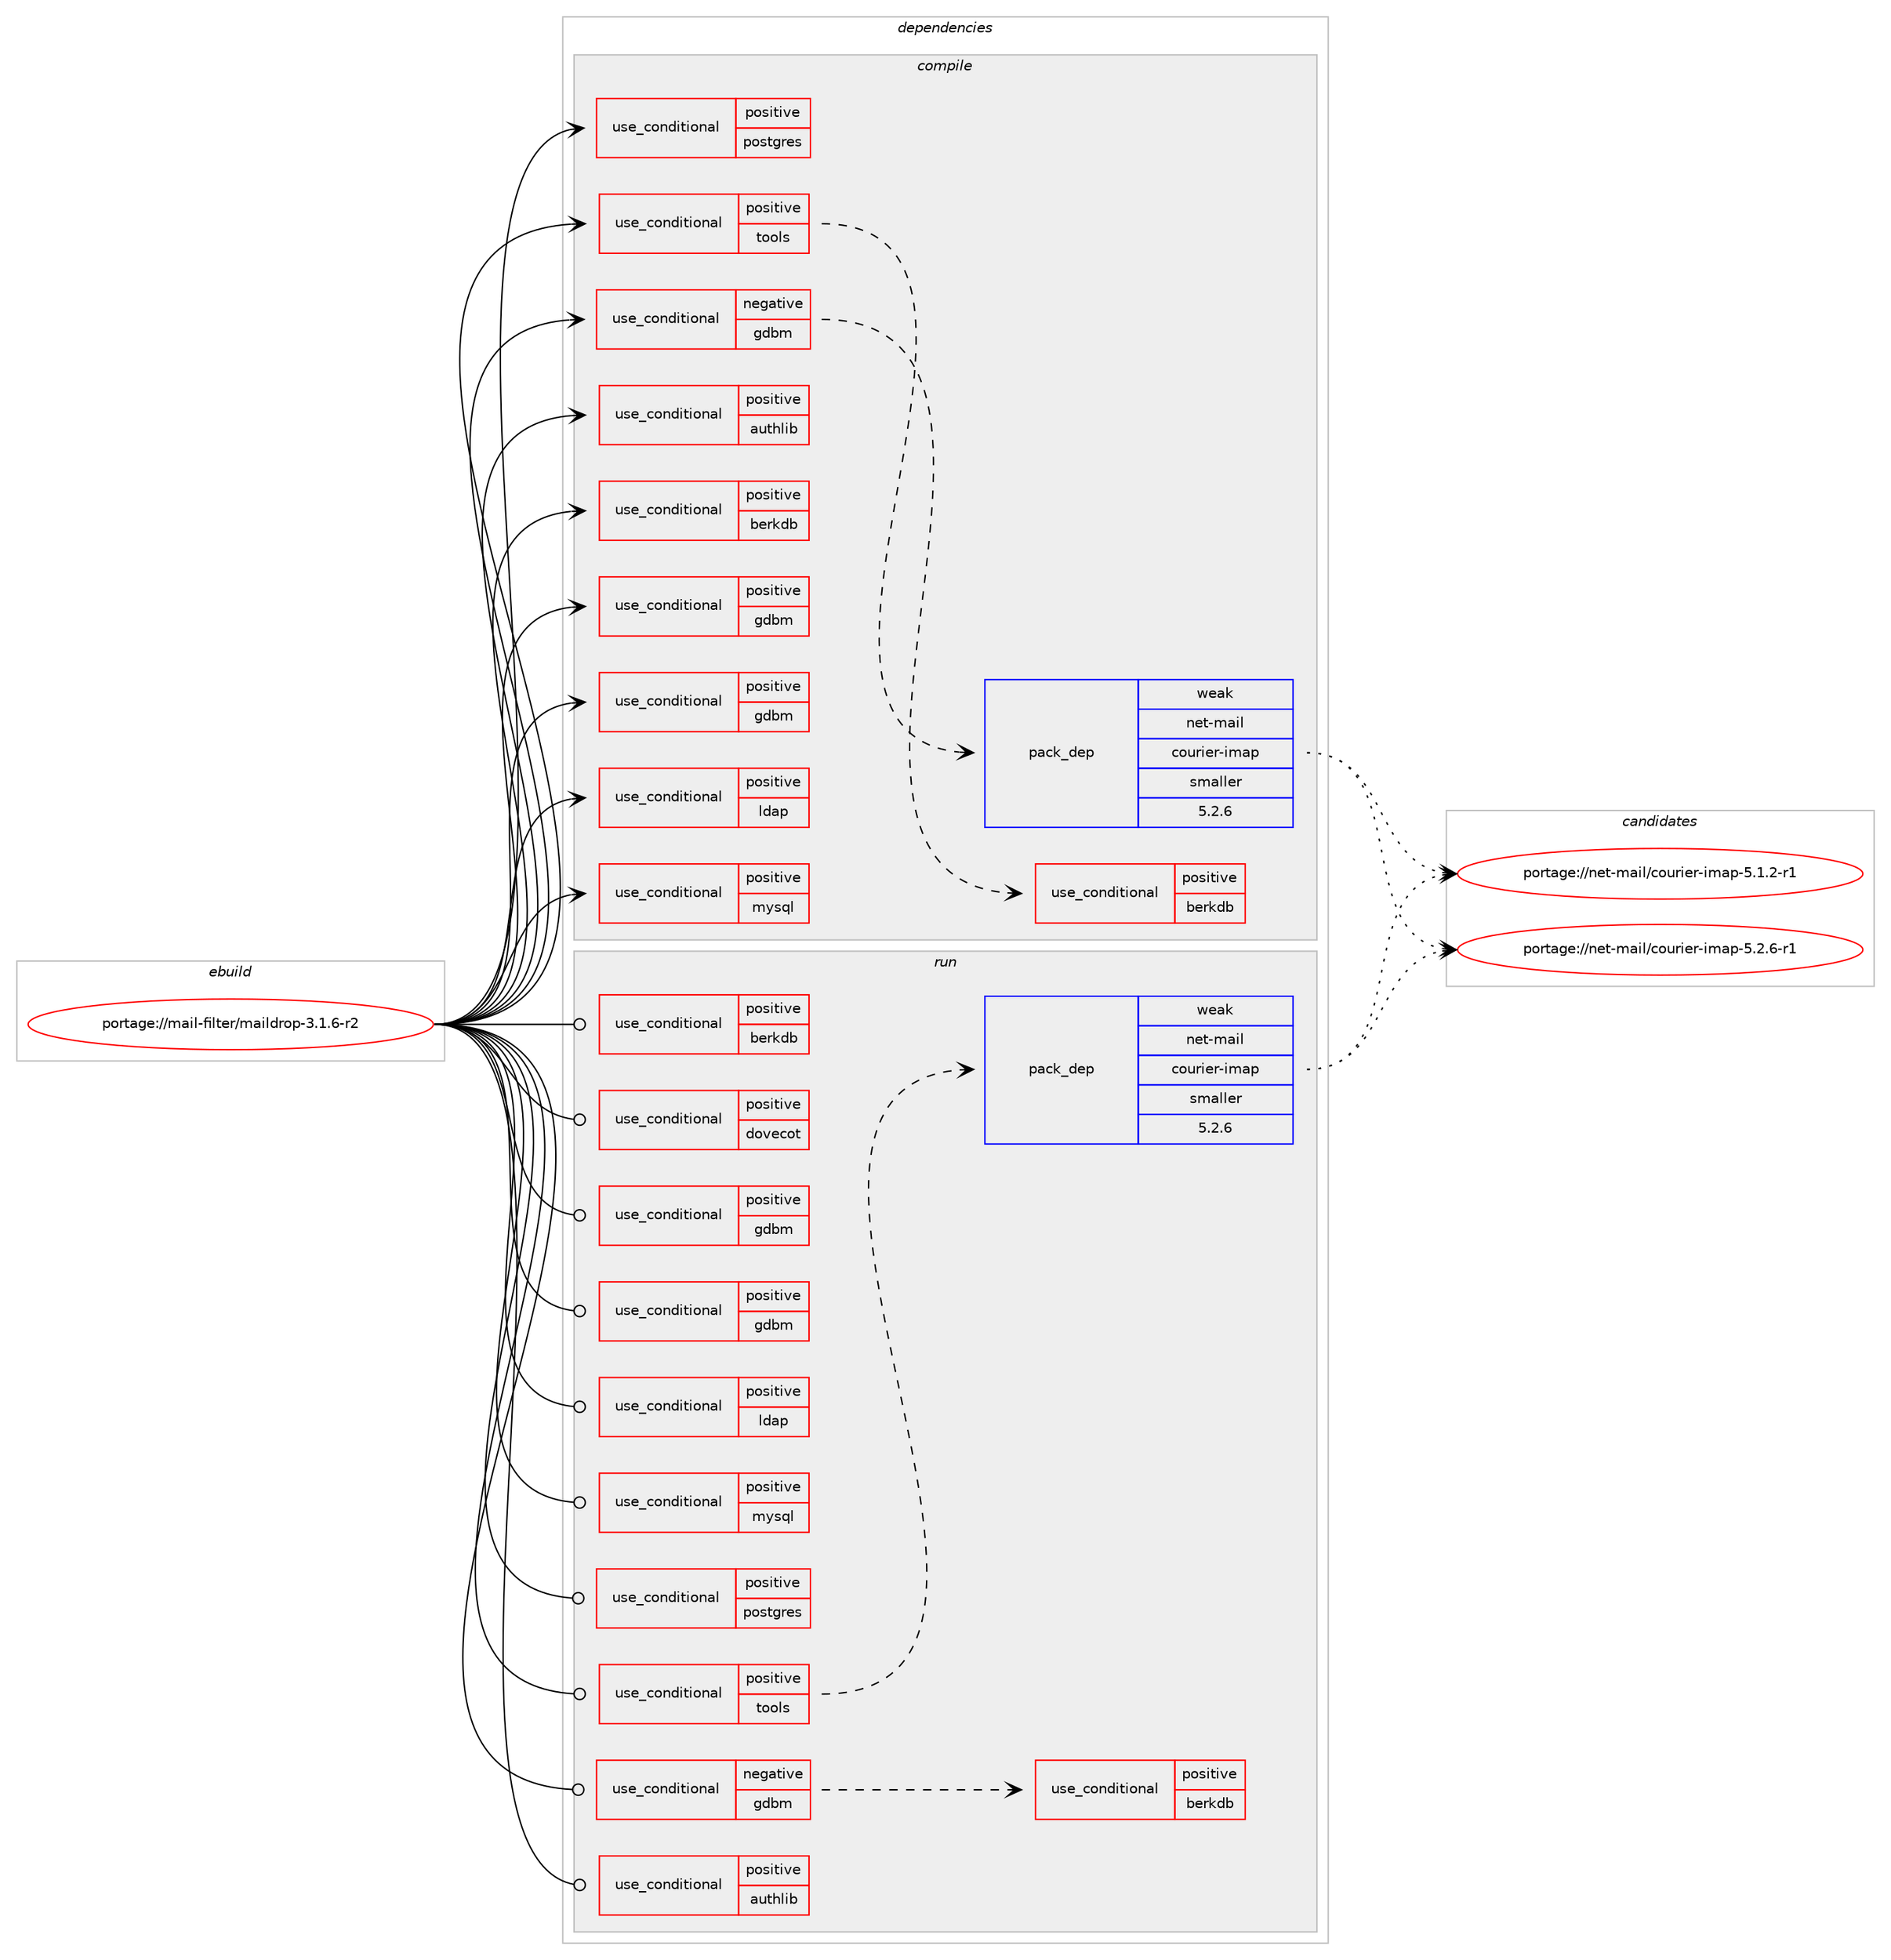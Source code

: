 digraph prolog {

# *************
# Graph options
# *************

newrank=true;
concentrate=true;
compound=true;
graph [rankdir=LR,fontname=Helvetica,fontsize=10,ranksep=1.5];#, ranksep=2.5, nodesep=0.2];
edge  [arrowhead=vee];
node  [fontname=Helvetica,fontsize=10];

# **********
# The ebuild
# **********

subgraph cluster_leftcol {
color=gray;
rank=same;
label=<<i>ebuild</i>>;
id [label="portage://mail-filter/maildrop-3.1.6-r2", color=red, width=4, href="../mail-filter/maildrop-3.1.6-r2.svg"];
}

# ****************
# The dependencies
# ****************

subgraph cluster_midcol {
color=gray;
label=<<i>dependencies</i>>;
subgraph cluster_compile {
fillcolor="#eeeeee";
style=filled;
label=<<i>compile</i>>;
subgraph cond68543 {
dependency146425 [label=<<TABLE BORDER="0" CELLBORDER="1" CELLSPACING="0" CELLPADDING="4"><TR><TD ROWSPAN="3" CELLPADDING="10">use_conditional</TD></TR><TR><TD>negative</TD></TR><TR><TD>gdbm</TD></TR></TABLE>>, shape=none, color=red];
subgraph cond68544 {
dependency146426 [label=<<TABLE BORDER="0" CELLBORDER="1" CELLSPACING="0" CELLPADDING="4"><TR><TD ROWSPAN="3" CELLPADDING="10">use_conditional</TD></TR><TR><TD>positive</TD></TR><TR><TD>berkdb</TD></TR></TABLE>>, shape=none, color=red];
# *** BEGIN UNKNOWN DEPENDENCY TYPE (TODO) ***
# dependency146426 -> package_dependency(portage://mail-filter/maildrop-3.1.6-r2,install,no,sys-libs,db,none,[,,],any_same_slot,[])
# *** END UNKNOWN DEPENDENCY TYPE (TODO) ***

}
dependency146425:e -> dependency146426:w [weight=20,style="dashed",arrowhead="vee"];
}
id:e -> dependency146425:w [weight=20,style="solid",arrowhead="vee"];
subgraph cond68545 {
dependency146427 [label=<<TABLE BORDER="0" CELLBORDER="1" CELLSPACING="0" CELLPADDING="4"><TR><TD ROWSPAN="3" CELLPADDING="10">use_conditional</TD></TR><TR><TD>positive</TD></TR><TR><TD>authlib</TD></TR></TABLE>>, shape=none, color=red];
# *** BEGIN UNKNOWN DEPENDENCY TYPE (TODO) ***
# dependency146427 -> package_dependency(portage://mail-filter/maildrop-3.1.6-r2,install,no,net-libs,courier-authlib,none,[,,],[],[])
# *** END UNKNOWN DEPENDENCY TYPE (TODO) ***

}
id:e -> dependency146427:w [weight=20,style="solid",arrowhead="vee"];
subgraph cond68546 {
dependency146428 [label=<<TABLE BORDER="0" CELLBORDER="1" CELLSPACING="0" CELLPADDING="4"><TR><TD ROWSPAN="3" CELLPADDING="10">use_conditional</TD></TR><TR><TD>positive</TD></TR><TR><TD>berkdb</TD></TR></TABLE>>, shape=none, color=red];
# *** BEGIN UNKNOWN DEPENDENCY TYPE (TODO) ***
# dependency146428 -> package_dependency(portage://mail-filter/maildrop-3.1.6-r2,install,no,net-mail,courier-imap,none,[,,],[],[use(optenable(gdbm),none),use(optenable(berkdb),none)])
# *** END UNKNOWN DEPENDENCY TYPE (TODO) ***

}
id:e -> dependency146428:w [weight=20,style="solid",arrowhead="vee"];
subgraph cond68547 {
dependency146429 [label=<<TABLE BORDER="0" CELLBORDER="1" CELLSPACING="0" CELLPADDING="4"><TR><TD ROWSPAN="3" CELLPADDING="10">use_conditional</TD></TR><TR><TD>positive</TD></TR><TR><TD>gdbm</TD></TR></TABLE>>, shape=none, color=red];
# *** BEGIN UNKNOWN DEPENDENCY TYPE (TODO) ***
# dependency146429 -> package_dependency(portage://mail-filter/maildrop-3.1.6-r2,install,no,net-mail,courier-imap,none,[,,],[],[use(optenable(gdbm),none),use(optenable(berkdb),none)])
# *** END UNKNOWN DEPENDENCY TYPE (TODO) ***

}
id:e -> dependency146429:w [weight=20,style="solid",arrowhead="vee"];
subgraph cond68548 {
dependency146430 [label=<<TABLE BORDER="0" CELLBORDER="1" CELLSPACING="0" CELLPADDING="4"><TR><TD ROWSPAN="3" CELLPADDING="10">use_conditional</TD></TR><TR><TD>positive</TD></TR><TR><TD>gdbm</TD></TR></TABLE>>, shape=none, color=red];
# *** BEGIN UNKNOWN DEPENDENCY TYPE (TODO) ***
# dependency146430 -> package_dependency(portage://mail-filter/maildrop-3.1.6-r2,install,no,sys-libs,gdbm,none,[,,],any_same_slot,[])
# *** END UNKNOWN DEPENDENCY TYPE (TODO) ***

}
id:e -> dependency146430:w [weight=20,style="solid",arrowhead="vee"];
subgraph cond68549 {
dependency146431 [label=<<TABLE BORDER="0" CELLBORDER="1" CELLSPACING="0" CELLPADDING="4"><TR><TD ROWSPAN="3" CELLPADDING="10">use_conditional</TD></TR><TR><TD>positive</TD></TR><TR><TD>ldap</TD></TR></TABLE>>, shape=none, color=red];
# *** BEGIN UNKNOWN DEPENDENCY TYPE (TODO) ***
# dependency146431 -> package_dependency(portage://mail-filter/maildrop-3.1.6-r2,install,no,net-libs,courier-authlib,none,[,,],[],[])
# *** END UNKNOWN DEPENDENCY TYPE (TODO) ***

}
id:e -> dependency146431:w [weight=20,style="solid",arrowhead="vee"];
subgraph cond68550 {
dependency146432 [label=<<TABLE BORDER="0" CELLBORDER="1" CELLSPACING="0" CELLPADDING="4"><TR><TD ROWSPAN="3" CELLPADDING="10">use_conditional</TD></TR><TR><TD>positive</TD></TR><TR><TD>mysql</TD></TR></TABLE>>, shape=none, color=red];
# *** BEGIN UNKNOWN DEPENDENCY TYPE (TODO) ***
# dependency146432 -> package_dependency(portage://mail-filter/maildrop-3.1.6-r2,install,no,net-libs,courier-authlib,none,[,,],[],[])
# *** END UNKNOWN DEPENDENCY TYPE (TODO) ***

}
id:e -> dependency146432:w [weight=20,style="solid",arrowhead="vee"];
subgraph cond68551 {
dependency146433 [label=<<TABLE BORDER="0" CELLBORDER="1" CELLSPACING="0" CELLPADDING="4"><TR><TD ROWSPAN="3" CELLPADDING="10">use_conditional</TD></TR><TR><TD>positive</TD></TR><TR><TD>postgres</TD></TR></TABLE>>, shape=none, color=red];
# *** BEGIN UNKNOWN DEPENDENCY TYPE (TODO) ***
# dependency146433 -> package_dependency(portage://mail-filter/maildrop-3.1.6-r2,install,no,net-libs,courier-authlib,none,[,,],[],[])
# *** END UNKNOWN DEPENDENCY TYPE (TODO) ***

}
id:e -> dependency146433:w [weight=20,style="solid",arrowhead="vee"];
subgraph cond68552 {
dependency146434 [label=<<TABLE BORDER="0" CELLBORDER="1" CELLSPACING="0" CELLPADDING="4"><TR><TD ROWSPAN="3" CELLPADDING="10">use_conditional</TD></TR><TR><TD>positive</TD></TR><TR><TD>tools</TD></TR></TABLE>>, shape=none, color=red];
# *** BEGIN UNKNOWN DEPENDENCY TYPE (TODO) ***
# dependency146434 -> package_dependency(portage://mail-filter/maildrop-3.1.6-r2,install,weak,mail-mta,netqmail,none,[,,],[],[])
# *** END UNKNOWN DEPENDENCY TYPE (TODO) ***

subgraph pack75653 {
dependency146435 [label=<<TABLE BORDER="0" CELLBORDER="1" CELLSPACING="0" CELLPADDING="4" WIDTH="220"><TR><TD ROWSPAN="6" CELLPADDING="30">pack_dep</TD></TR><TR><TD WIDTH="110">weak</TD></TR><TR><TD>net-mail</TD></TR><TR><TD>courier-imap</TD></TR><TR><TD>smaller</TD></TR><TR><TD>5.2.6</TD></TR></TABLE>>, shape=none, color=blue];
}
dependency146434:e -> dependency146435:w [weight=20,style="dashed",arrowhead="vee"];
# *** BEGIN UNKNOWN DEPENDENCY TYPE (TODO) ***
# dependency146434 -> package_dependency(portage://mail-filter/maildrop-3.1.6-r2,install,no,net-mail,courier-common,none,[,,],[],[])
# *** END UNKNOWN DEPENDENCY TYPE (TODO) ***

}
id:e -> dependency146434:w [weight=20,style="solid",arrowhead="vee"];
# *** BEGIN UNKNOWN DEPENDENCY TYPE (TODO) ***
# id -> package_dependency(portage://mail-filter/maildrop-3.1.6-r2,install,no,dev-libs,libpcre2,none,[,,],[],[])
# *** END UNKNOWN DEPENDENCY TYPE (TODO) ***

# *** BEGIN UNKNOWN DEPENDENCY TYPE (TODO) ***
# id -> package_dependency(portage://mail-filter/maildrop-3.1.6-r2,install,no,net-dns,libidn2,none,[,,],any_same_slot,[])
# *** END UNKNOWN DEPENDENCY TYPE (TODO) ***

# *** BEGIN UNKNOWN DEPENDENCY TYPE (TODO) ***
# id -> package_dependency(portage://mail-filter/maildrop-3.1.6-r2,install,no,net-libs,courier-unicode,none,[,,],any_same_slot,[])
# *** END UNKNOWN DEPENDENCY TYPE (TODO) ***

# *** BEGIN UNKNOWN DEPENDENCY TYPE (TODO) ***
# id -> package_dependency(portage://mail-filter/maildrop-3.1.6-r2,install,no,net-mail,mailbase,none,[,,],[],[])
# *** END UNKNOWN DEPENDENCY TYPE (TODO) ***

# *** BEGIN UNKNOWN DEPENDENCY TYPE (TODO) ***
# id -> package_dependency(portage://mail-filter/maildrop-3.1.6-r2,install,weak,mail-mta,courier,none,[,,],[],[])
# *** END UNKNOWN DEPENDENCY TYPE (TODO) ***

}
subgraph cluster_compileandrun {
fillcolor="#eeeeee";
style=filled;
label=<<i>compile and run</i>>;
}
subgraph cluster_run {
fillcolor="#eeeeee";
style=filled;
label=<<i>run</i>>;
subgraph cond68553 {
dependency146436 [label=<<TABLE BORDER="0" CELLBORDER="1" CELLSPACING="0" CELLPADDING="4"><TR><TD ROWSPAN="3" CELLPADDING="10">use_conditional</TD></TR><TR><TD>negative</TD></TR><TR><TD>gdbm</TD></TR></TABLE>>, shape=none, color=red];
subgraph cond68554 {
dependency146437 [label=<<TABLE BORDER="0" CELLBORDER="1" CELLSPACING="0" CELLPADDING="4"><TR><TD ROWSPAN="3" CELLPADDING="10">use_conditional</TD></TR><TR><TD>positive</TD></TR><TR><TD>berkdb</TD></TR></TABLE>>, shape=none, color=red];
# *** BEGIN UNKNOWN DEPENDENCY TYPE (TODO) ***
# dependency146437 -> package_dependency(portage://mail-filter/maildrop-3.1.6-r2,run,no,sys-libs,db,none,[,,],any_same_slot,[])
# *** END UNKNOWN DEPENDENCY TYPE (TODO) ***

}
dependency146436:e -> dependency146437:w [weight=20,style="dashed",arrowhead="vee"];
}
id:e -> dependency146436:w [weight=20,style="solid",arrowhead="odot"];
subgraph cond68555 {
dependency146438 [label=<<TABLE BORDER="0" CELLBORDER="1" CELLSPACING="0" CELLPADDING="4"><TR><TD ROWSPAN="3" CELLPADDING="10">use_conditional</TD></TR><TR><TD>positive</TD></TR><TR><TD>authlib</TD></TR></TABLE>>, shape=none, color=red];
# *** BEGIN UNKNOWN DEPENDENCY TYPE (TODO) ***
# dependency146438 -> package_dependency(portage://mail-filter/maildrop-3.1.6-r2,run,no,net-libs,courier-authlib,none,[,,],[],[])
# *** END UNKNOWN DEPENDENCY TYPE (TODO) ***

}
id:e -> dependency146438:w [weight=20,style="solid",arrowhead="odot"];
subgraph cond68556 {
dependency146439 [label=<<TABLE BORDER="0" CELLBORDER="1" CELLSPACING="0" CELLPADDING="4"><TR><TD ROWSPAN="3" CELLPADDING="10">use_conditional</TD></TR><TR><TD>positive</TD></TR><TR><TD>berkdb</TD></TR></TABLE>>, shape=none, color=red];
# *** BEGIN UNKNOWN DEPENDENCY TYPE (TODO) ***
# dependency146439 -> package_dependency(portage://mail-filter/maildrop-3.1.6-r2,run,no,net-mail,courier-imap,none,[,,],[],[use(optenable(gdbm),none),use(optenable(berkdb),none)])
# *** END UNKNOWN DEPENDENCY TYPE (TODO) ***

}
id:e -> dependency146439:w [weight=20,style="solid",arrowhead="odot"];
subgraph cond68557 {
dependency146440 [label=<<TABLE BORDER="0" CELLBORDER="1" CELLSPACING="0" CELLPADDING="4"><TR><TD ROWSPAN="3" CELLPADDING="10">use_conditional</TD></TR><TR><TD>positive</TD></TR><TR><TD>dovecot</TD></TR></TABLE>>, shape=none, color=red];
# *** BEGIN UNKNOWN DEPENDENCY TYPE (TODO) ***
# dependency146440 -> package_dependency(portage://mail-filter/maildrop-3.1.6-r2,run,no,net-mail,dovecot,none,[,,],[],[])
# *** END UNKNOWN DEPENDENCY TYPE (TODO) ***

}
id:e -> dependency146440:w [weight=20,style="solid",arrowhead="odot"];
subgraph cond68558 {
dependency146441 [label=<<TABLE BORDER="0" CELLBORDER="1" CELLSPACING="0" CELLPADDING="4"><TR><TD ROWSPAN="3" CELLPADDING="10">use_conditional</TD></TR><TR><TD>positive</TD></TR><TR><TD>gdbm</TD></TR></TABLE>>, shape=none, color=red];
# *** BEGIN UNKNOWN DEPENDENCY TYPE (TODO) ***
# dependency146441 -> package_dependency(portage://mail-filter/maildrop-3.1.6-r2,run,no,net-mail,courier-imap,none,[,,],[],[use(optenable(gdbm),none),use(optenable(berkdb),none)])
# *** END UNKNOWN DEPENDENCY TYPE (TODO) ***

}
id:e -> dependency146441:w [weight=20,style="solid",arrowhead="odot"];
subgraph cond68559 {
dependency146442 [label=<<TABLE BORDER="0" CELLBORDER="1" CELLSPACING="0" CELLPADDING="4"><TR><TD ROWSPAN="3" CELLPADDING="10">use_conditional</TD></TR><TR><TD>positive</TD></TR><TR><TD>gdbm</TD></TR></TABLE>>, shape=none, color=red];
# *** BEGIN UNKNOWN DEPENDENCY TYPE (TODO) ***
# dependency146442 -> package_dependency(portage://mail-filter/maildrop-3.1.6-r2,run,no,sys-libs,gdbm,none,[,,],any_same_slot,[])
# *** END UNKNOWN DEPENDENCY TYPE (TODO) ***

}
id:e -> dependency146442:w [weight=20,style="solid",arrowhead="odot"];
subgraph cond68560 {
dependency146443 [label=<<TABLE BORDER="0" CELLBORDER="1" CELLSPACING="0" CELLPADDING="4"><TR><TD ROWSPAN="3" CELLPADDING="10">use_conditional</TD></TR><TR><TD>positive</TD></TR><TR><TD>ldap</TD></TR></TABLE>>, shape=none, color=red];
# *** BEGIN UNKNOWN DEPENDENCY TYPE (TODO) ***
# dependency146443 -> package_dependency(portage://mail-filter/maildrop-3.1.6-r2,run,no,net-libs,courier-authlib,none,[,,],[],[])
# *** END UNKNOWN DEPENDENCY TYPE (TODO) ***

}
id:e -> dependency146443:w [weight=20,style="solid",arrowhead="odot"];
subgraph cond68561 {
dependency146444 [label=<<TABLE BORDER="0" CELLBORDER="1" CELLSPACING="0" CELLPADDING="4"><TR><TD ROWSPAN="3" CELLPADDING="10">use_conditional</TD></TR><TR><TD>positive</TD></TR><TR><TD>mysql</TD></TR></TABLE>>, shape=none, color=red];
# *** BEGIN UNKNOWN DEPENDENCY TYPE (TODO) ***
# dependency146444 -> package_dependency(portage://mail-filter/maildrop-3.1.6-r2,run,no,net-libs,courier-authlib,none,[,,],[],[])
# *** END UNKNOWN DEPENDENCY TYPE (TODO) ***

}
id:e -> dependency146444:w [weight=20,style="solid",arrowhead="odot"];
subgraph cond68562 {
dependency146445 [label=<<TABLE BORDER="0" CELLBORDER="1" CELLSPACING="0" CELLPADDING="4"><TR><TD ROWSPAN="3" CELLPADDING="10">use_conditional</TD></TR><TR><TD>positive</TD></TR><TR><TD>postgres</TD></TR></TABLE>>, shape=none, color=red];
# *** BEGIN UNKNOWN DEPENDENCY TYPE (TODO) ***
# dependency146445 -> package_dependency(portage://mail-filter/maildrop-3.1.6-r2,run,no,net-libs,courier-authlib,none,[,,],[],[])
# *** END UNKNOWN DEPENDENCY TYPE (TODO) ***

}
id:e -> dependency146445:w [weight=20,style="solid",arrowhead="odot"];
subgraph cond68563 {
dependency146446 [label=<<TABLE BORDER="0" CELLBORDER="1" CELLSPACING="0" CELLPADDING="4"><TR><TD ROWSPAN="3" CELLPADDING="10">use_conditional</TD></TR><TR><TD>positive</TD></TR><TR><TD>tools</TD></TR></TABLE>>, shape=none, color=red];
# *** BEGIN UNKNOWN DEPENDENCY TYPE (TODO) ***
# dependency146446 -> package_dependency(portage://mail-filter/maildrop-3.1.6-r2,run,weak,mail-mta,netqmail,none,[,,],[],[])
# *** END UNKNOWN DEPENDENCY TYPE (TODO) ***

subgraph pack75654 {
dependency146447 [label=<<TABLE BORDER="0" CELLBORDER="1" CELLSPACING="0" CELLPADDING="4" WIDTH="220"><TR><TD ROWSPAN="6" CELLPADDING="30">pack_dep</TD></TR><TR><TD WIDTH="110">weak</TD></TR><TR><TD>net-mail</TD></TR><TR><TD>courier-imap</TD></TR><TR><TD>smaller</TD></TR><TR><TD>5.2.6</TD></TR></TABLE>>, shape=none, color=blue];
}
dependency146446:e -> dependency146447:w [weight=20,style="dashed",arrowhead="vee"];
# *** BEGIN UNKNOWN DEPENDENCY TYPE (TODO) ***
# dependency146446 -> package_dependency(portage://mail-filter/maildrop-3.1.6-r2,run,no,net-mail,courier-common,none,[,,],[],[])
# *** END UNKNOWN DEPENDENCY TYPE (TODO) ***

}
id:e -> dependency146446:w [weight=20,style="solid",arrowhead="odot"];
# *** BEGIN UNKNOWN DEPENDENCY TYPE (TODO) ***
# id -> package_dependency(portage://mail-filter/maildrop-3.1.6-r2,run,no,dev-lang,perl,none,[,,],[],[])
# *** END UNKNOWN DEPENDENCY TYPE (TODO) ***

# *** BEGIN UNKNOWN DEPENDENCY TYPE (TODO) ***
# id -> package_dependency(portage://mail-filter/maildrop-3.1.6-r2,run,no,dev-libs,libpcre2,none,[,,],[],[])
# *** END UNKNOWN DEPENDENCY TYPE (TODO) ***

# *** BEGIN UNKNOWN DEPENDENCY TYPE (TODO) ***
# id -> package_dependency(portage://mail-filter/maildrop-3.1.6-r2,run,no,net-dns,libidn2,none,[,,],any_same_slot,[])
# *** END UNKNOWN DEPENDENCY TYPE (TODO) ***

# *** BEGIN UNKNOWN DEPENDENCY TYPE (TODO) ***
# id -> package_dependency(portage://mail-filter/maildrop-3.1.6-r2,run,no,net-libs,courier-unicode,none,[,,],any_same_slot,[])
# *** END UNKNOWN DEPENDENCY TYPE (TODO) ***

# *** BEGIN UNKNOWN DEPENDENCY TYPE (TODO) ***
# id -> package_dependency(portage://mail-filter/maildrop-3.1.6-r2,run,no,net-mail,mailbase,none,[,,],[],[])
# *** END UNKNOWN DEPENDENCY TYPE (TODO) ***

# *** BEGIN UNKNOWN DEPENDENCY TYPE (TODO) ***
# id -> package_dependency(portage://mail-filter/maildrop-3.1.6-r2,run,weak,mail-mta,courier,none,[,,],[],[])
# *** END UNKNOWN DEPENDENCY TYPE (TODO) ***

}
}

# **************
# The candidates
# **************

subgraph cluster_choices {
rank=same;
color=gray;
label=<<i>candidates</i>>;

subgraph choice75653 {
color=black;
nodesep=1;
choice1101011164510997105108479911111711410510111445105109971124553464946504511449 [label="portage://net-mail/courier-imap-5.1.2-r1", color=red, width=4,href="../net-mail/courier-imap-5.1.2-r1.svg"];
choice1101011164510997105108479911111711410510111445105109971124553465046544511449 [label="portage://net-mail/courier-imap-5.2.6-r1", color=red, width=4,href="../net-mail/courier-imap-5.2.6-r1.svg"];
dependency146435:e -> choice1101011164510997105108479911111711410510111445105109971124553464946504511449:w [style=dotted,weight="100"];
dependency146435:e -> choice1101011164510997105108479911111711410510111445105109971124553465046544511449:w [style=dotted,weight="100"];
}
subgraph choice75654 {
color=black;
nodesep=1;
choice1101011164510997105108479911111711410510111445105109971124553464946504511449 [label="portage://net-mail/courier-imap-5.1.2-r1", color=red, width=4,href="../net-mail/courier-imap-5.1.2-r1.svg"];
choice1101011164510997105108479911111711410510111445105109971124553465046544511449 [label="portage://net-mail/courier-imap-5.2.6-r1", color=red, width=4,href="../net-mail/courier-imap-5.2.6-r1.svg"];
dependency146447:e -> choice1101011164510997105108479911111711410510111445105109971124553464946504511449:w [style=dotted,weight="100"];
dependency146447:e -> choice1101011164510997105108479911111711410510111445105109971124553465046544511449:w [style=dotted,weight="100"];
}
}

}

